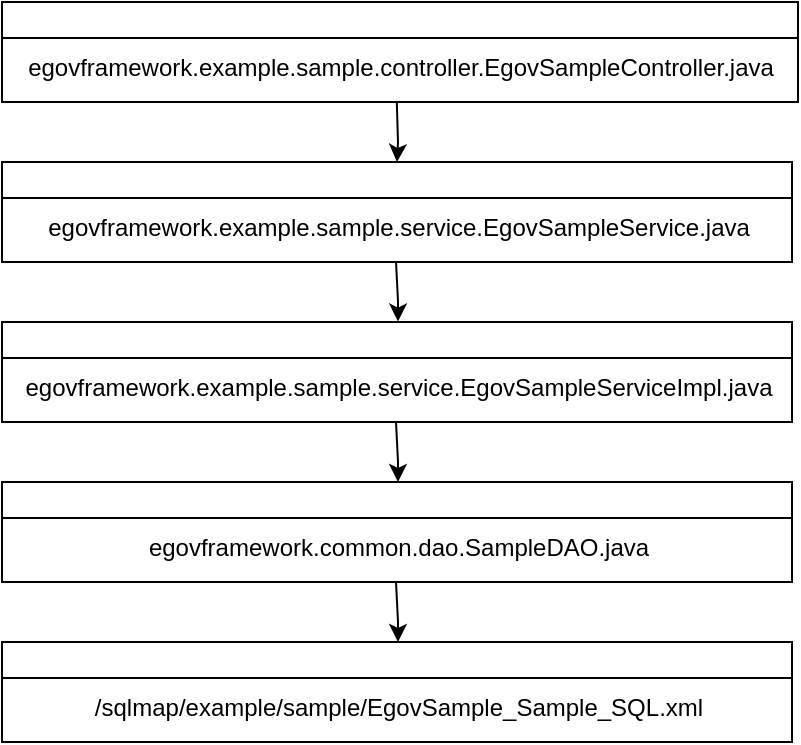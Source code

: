 <mxfile version="22.1.21" type="github">
  <diagram id="C5RBs43oDa-KdzZeNtuy" name="Page-1">
    <mxGraphModel dx="800" dy="894" grid="1" gridSize="10" guides="1" tooltips="1" connect="1" arrows="1" fold="1" page="1" pageScale="1" pageWidth="827" pageHeight="1169" math="0" shadow="0">
      <root>
        <mxCell id="WIyWlLk6GJQsqaUBKTNV-0" />
        <mxCell id="WIyWlLk6GJQsqaUBKTNV-1" parent="WIyWlLk6GJQsqaUBKTNV-0" />
        <mxCell id="4KCmmASdSSppZkS9OXg3-3" value="" style="swimlane;fontStyle=0;align=center;verticalAlign=top;childLayout=stackLayout;horizontal=1;startSize=18;horizontalStack=0;resizeParent=1;resizeLast=0;collapsible=1;marginBottom=0;rounded=0;shadow=0;strokeWidth=1;" vertex="1" parent="WIyWlLk6GJQsqaUBKTNV-1">
          <mxGeometry x="200" y="470" width="395" height="50" as="geometry">
            <mxRectangle x="30" y="320" width="170" height="26" as="alternateBounds" />
          </mxGeometry>
        </mxCell>
        <mxCell id="4KCmmASdSSppZkS9OXg3-5" value="egovframework.example.sample.service.EgovSampleServiceImpl.java" style="text;html=1;align=center;verticalAlign=middle;resizable=0;points=[];autosize=1;strokeColor=none;fillColor=none;" vertex="1" parent="4KCmmASdSSppZkS9OXg3-3">
          <mxGeometry y="18" width="395" height="30" as="geometry" />
        </mxCell>
        <mxCell id="4KCmmASdSSppZkS9OXg3-6" value="" style="swimlane;fontStyle=0;align=center;verticalAlign=top;childLayout=stackLayout;horizontal=1;startSize=18;horizontalStack=0;resizeParent=1;resizeLast=0;collapsible=1;marginBottom=0;rounded=0;shadow=0;strokeWidth=1;" vertex="1" parent="WIyWlLk6GJQsqaUBKTNV-1">
          <mxGeometry x="200" y="390" width="395" height="50" as="geometry">
            <mxRectangle x="30" y="320" width="170" height="26" as="alternateBounds" />
          </mxGeometry>
        </mxCell>
        <mxCell id="4KCmmASdSSppZkS9OXg3-7" value="egovframework.example.sample.service.EgovSampleService.java" style="text;html=1;align=center;verticalAlign=middle;resizable=0;points=[];autosize=1;strokeColor=none;fillColor=none;" vertex="1" parent="4KCmmASdSSppZkS9OXg3-6">
          <mxGeometry y="18" width="395" height="30" as="geometry" />
        </mxCell>
        <mxCell id="4KCmmASdSSppZkS9OXg3-8" value="" style="swimlane;fontStyle=0;align=center;verticalAlign=top;childLayout=stackLayout;horizontal=1;startSize=18;horizontalStack=0;resizeParent=1;resizeLast=0;collapsible=1;marginBottom=0;rounded=0;shadow=0;strokeWidth=1;" vertex="1" parent="WIyWlLk6GJQsqaUBKTNV-1">
          <mxGeometry x="200" y="310" width="398" height="50" as="geometry">
            <mxRectangle x="30" y="320" width="170" height="26" as="alternateBounds" />
          </mxGeometry>
        </mxCell>
        <mxCell id="4KCmmASdSSppZkS9OXg3-9" value="egovframework.example.sample.controller.EgovSampleController.java" style="text;html=1;align=center;verticalAlign=middle;resizable=0;points=[];autosize=1;strokeColor=none;fillColor=none;" vertex="1" parent="4KCmmASdSSppZkS9OXg3-8">
          <mxGeometry y="18" width="398" height="30" as="geometry" />
        </mxCell>
        <mxCell id="4KCmmASdSSppZkS9OXg3-10" value="" style="swimlane;fontStyle=0;align=center;verticalAlign=top;childLayout=stackLayout;horizontal=1;startSize=18;horizontalStack=0;resizeParent=1;resizeLast=0;collapsible=1;marginBottom=0;rounded=0;shadow=0;strokeWidth=1;" vertex="1" parent="WIyWlLk6GJQsqaUBKTNV-1">
          <mxGeometry x="200" y="550" width="395" height="50" as="geometry">
            <mxRectangle x="30" y="320" width="170" height="26" as="alternateBounds" />
          </mxGeometry>
        </mxCell>
        <mxCell id="4KCmmASdSSppZkS9OXg3-11" value="egovframework.common.dao.SampleDAO.java" style="text;html=1;align=center;verticalAlign=middle;resizable=0;points=[];autosize=1;strokeColor=none;fillColor=none;" vertex="1" parent="4KCmmASdSSppZkS9OXg3-10">
          <mxGeometry y="18" width="395" height="30" as="geometry" />
        </mxCell>
        <mxCell id="4KCmmASdSSppZkS9OXg3-12" value="" style="swimlane;fontStyle=0;align=center;verticalAlign=top;childLayout=stackLayout;horizontal=1;startSize=18;horizontalStack=0;resizeParent=1;resizeLast=0;collapsible=1;marginBottom=0;rounded=0;shadow=0;strokeWidth=1;" vertex="1" parent="WIyWlLk6GJQsqaUBKTNV-1">
          <mxGeometry x="200" y="630" width="395" height="50" as="geometry">
            <mxRectangle x="30" y="320" width="170" height="26" as="alternateBounds" />
          </mxGeometry>
        </mxCell>
        <mxCell id="4KCmmASdSSppZkS9OXg3-13" value="/sqlmap/example/sample/EgovSample_Sample_SQL.xml" style="text;html=1;align=center;verticalAlign=middle;resizable=0;points=[];autosize=1;strokeColor=none;fillColor=none;" vertex="1" parent="4KCmmASdSSppZkS9OXg3-12">
          <mxGeometry y="18" width="395" height="30" as="geometry" />
        </mxCell>
        <mxCell id="4KCmmASdSSppZkS9OXg3-16" value="" style="endArrow=classic;html=1;rounded=0;exitX=0.496;exitY=1.074;exitDx=0;exitDy=0;exitPerimeter=0;entryX=0.5;entryY=0;entryDx=0;entryDy=0;" edge="1" parent="WIyWlLk6GJQsqaUBKTNV-1" source="4KCmmASdSSppZkS9OXg3-9" target="4KCmmASdSSppZkS9OXg3-6">
          <mxGeometry width="50" height="50" relative="1" as="geometry">
            <mxPoint x="398" y="370" as="sourcePoint" />
            <mxPoint x="398.44" y="390" as="targetPoint" />
            <Array as="points">
              <mxPoint x="398" y="380" />
            </Array>
          </mxGeometry>
        </mxCell>
        <mxCell id="4KCmmASdSSppZkS9OXg3-17" value="" style="endArrow=classic;html=1;rounded=0;exitX=0.496;exitY=1.074;exitDx=0;exitDy=0;exitPerimeter=0;entryX=0.5;entryY=0;entryDx=0;entryDy=0;" edge="1" parent="WIyWlLk6GJQsqaUBKTNV-1">
          <mxGeometry width="50" height="50" relative="1" as="geometry">
            <mxPoint x="397" y="439.78" as="sourcePoint" />
            <mxPoint x="398" y="469.78" as="targetPoint" />
            <Array as="points">
              <mxPoint x="398" y="459.78" />
            </Array>
          </mxGeometry>
        </mxCell>
        <mxCell id="4KCmmASdSSppZkS9OXg3-18" value="" style="endArrow=classic;html=1;rounded=0;exitX=0.496;exitY=1.074;exitDx=0;exitDy=0;exitPerimeter=0;entryX=0.5;entryY=0;entryDx=0;entryDy=0;" edge="1" parent="WIyWlLk6GJQsqaUBKTNV-1">
          <mxGeometry width="50" height="50" relative="1" as="geometry">
            <mxPoint x="397" y="520" as="sourcePoint" />
            <mxPoint x="398" y="550" as="targetPoint" />
            <Array as="points">
              <mxPoint x="398" y="540" />
            </Array>
          </mxGeometry>
        </mxCell>
        <mxCell id="4KCmmASdSSppZkS9OXg3-19" value="" style="endArrow=classic;html=1;rounded=0;exitX=0.496;exitY=1.074;exitDx=0;exitDy=0;exitPerimeter=0;entryX=0.5;entryY=0;entryDx=0;entryDy=0;" edge="1" parent="WIyWlLk6GJQsqaUBKTNV-1">
          <mxGeometry width="50" height="50" relative="1" as="geometry">
            <mxPoint x="397" y="600" as="sourcePoint" />
            <mxPoint x="398" y="630" as="targetPoint" />
            <Array as="points">
              <mxPoint x="398" y="620" />
            </Array>
          </mxGeometry>
        </mxCell>
      </root>
    </mxGraphModel>
  </diagram>
</mxfile>
